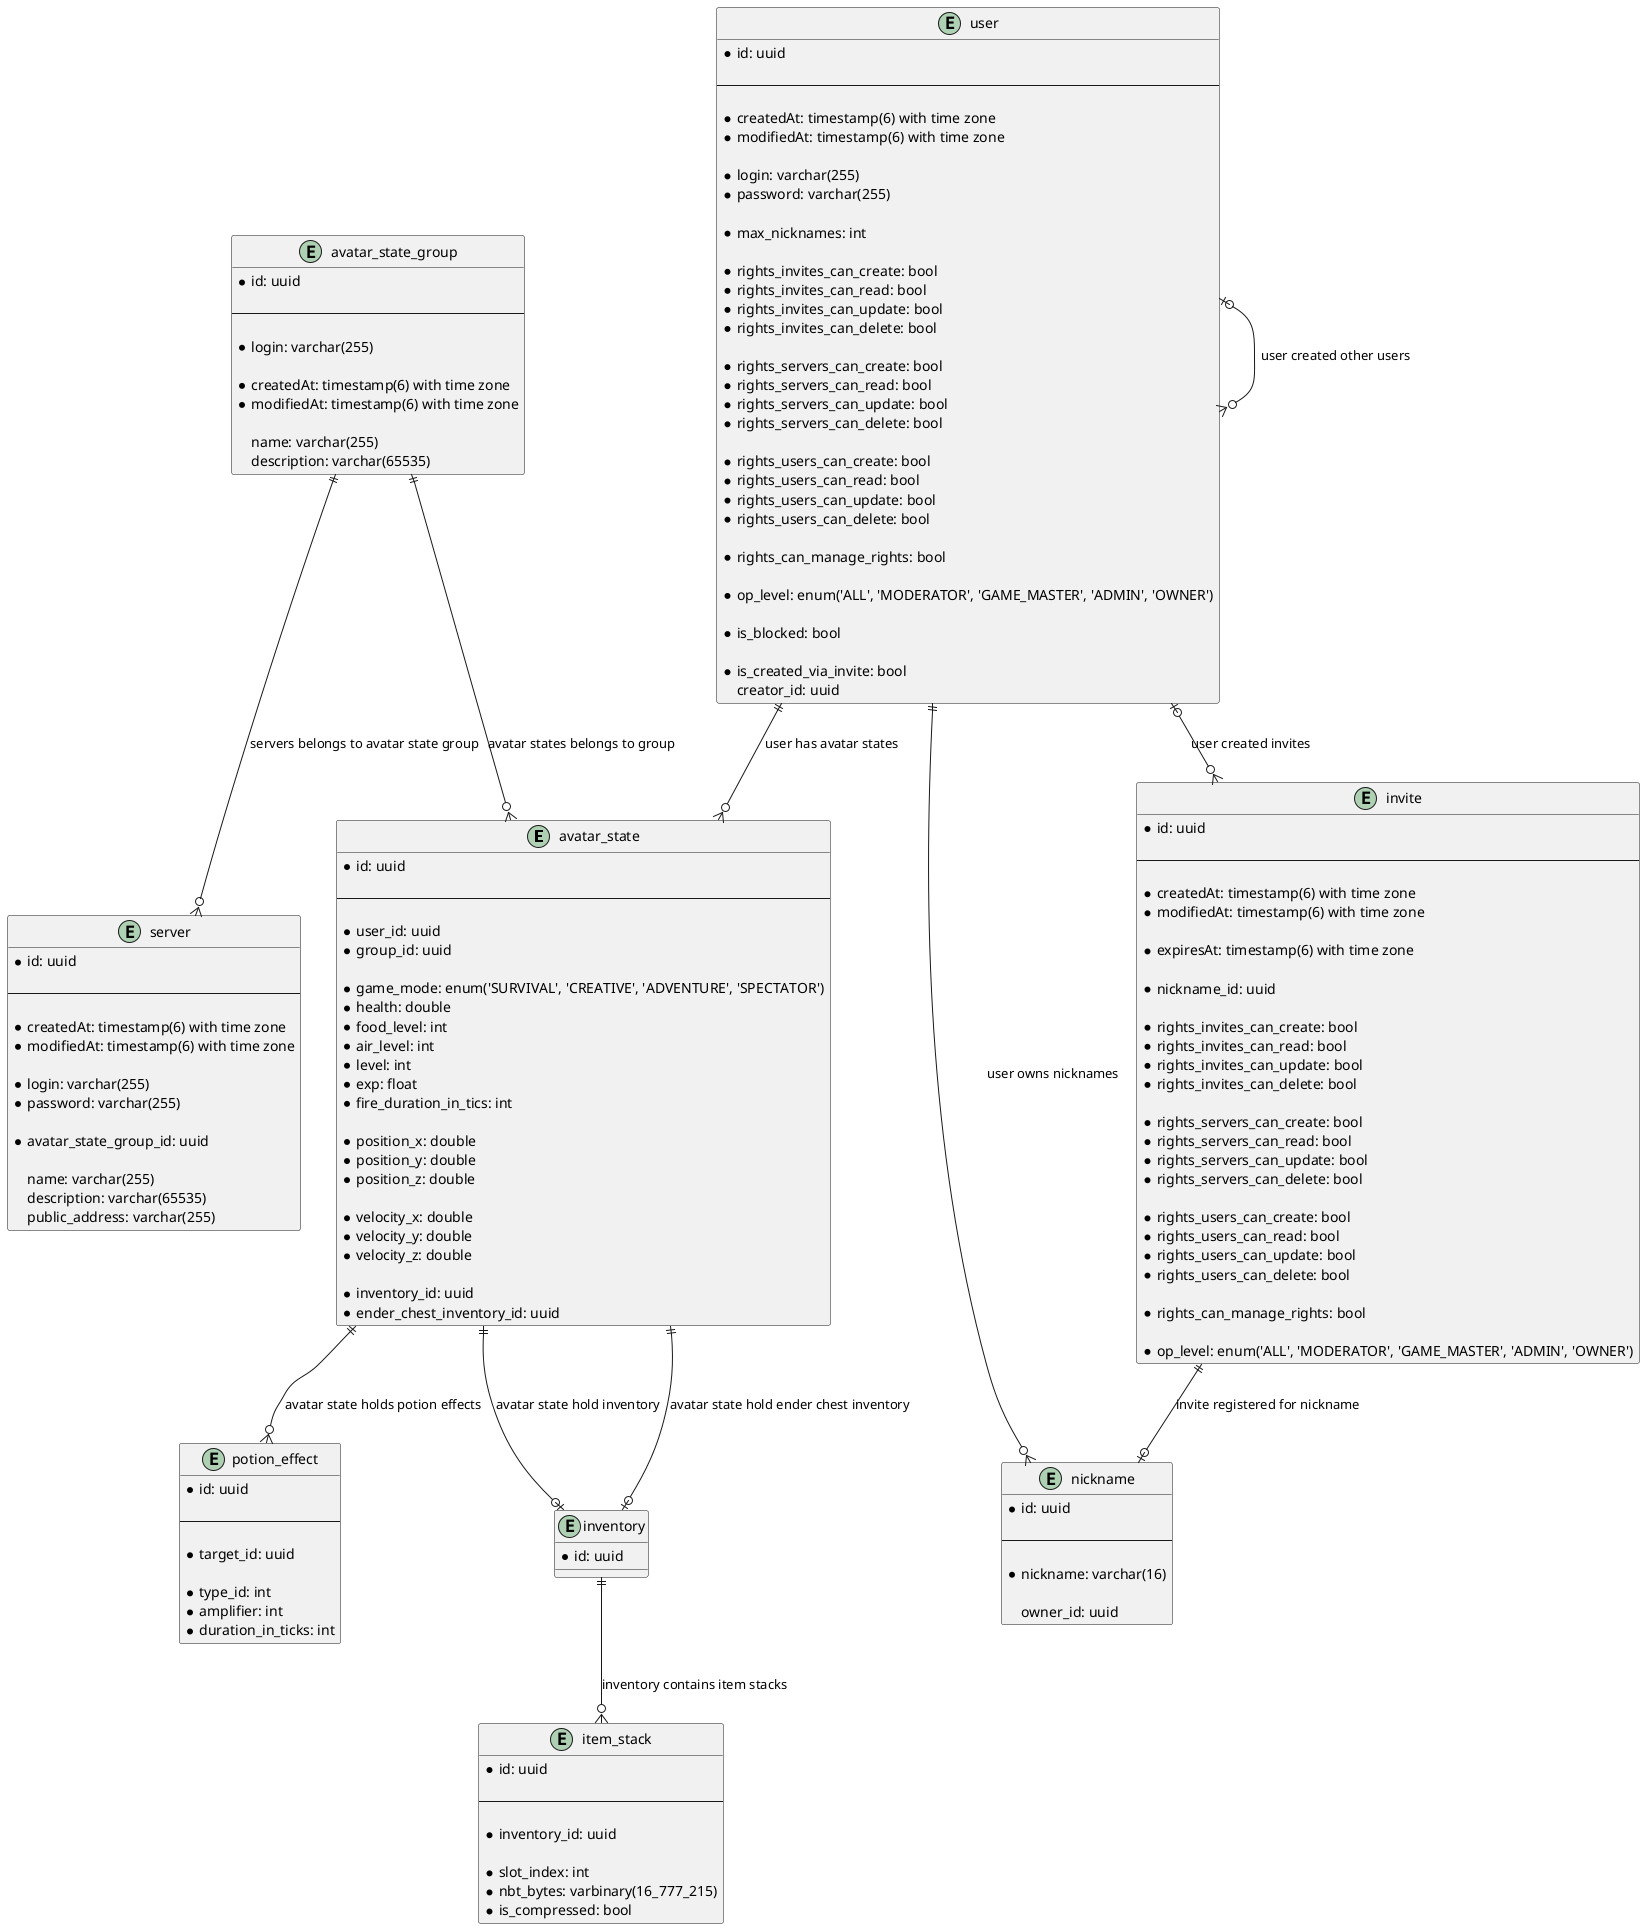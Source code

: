@startuml

entity avatar_state {
    * id: uuid

    --

    * user_id: uuid
    * group_id: uuid

    * game_mode: enum('SURVIVAL', 'CREATIVE', 'ADVENTURE', 'SPECTATOR')
    * health: double
    * food_level: int
    * air_level: int
    * level: int
    * exp: float
    * fire_duration_in_tics: int

    * position_x: double
    * position_y: double
    * position_z: double

    * velocity_x: double
    * velocity_y: double
    * velocity_z: double

    * inventory_id: uuid
    * ender_chest_inventory_id: uuid
}

entity avatar_state_group {
    * id: uuid

    --

    * login: varchar(255)

    * createdAt: timestamp(6) with time zone
    * modifiedAt: timestamp(6) with time zone

    name: varchar(255)
    description: varchar(65535)
}

entity inventory {
    * id: uuid
}

entity invite {
    * id: uuid

    --

    * createdAt: timestamp(6) with time zone
    * modifiedAt: timestamp(6) with time zone

    * expiresAt: timestamp(6) with time zone

    * nickname_id: uuid

    * rights_invites_can_create: bool
    * rights_invites_can_read: bool
    * rights_invites_can_update: bool
    * rights_invites_can_delete: bool

    * rights_servers_can_create: bool
    * rights_servers_can_read: bool
    * rights_servers_can_update: bool
    * rights_servers_can_delete: bool

    * rights_users_can_create: bool
    * rights_users_can_read: bool
    * rights_users_can_update: bool
    * rights_users_can_delete: bool

    * rights_can_manage_rights: bool

    * op_level: enum('ALL', 'MODERATOR', 'GAME_MASTER', 'ADMIN', 'OWNER')
}

entity item_stack {
    * id: uuid

    --

    * inventory_id: uuid

    * slot_index: int
    * nbt_bytes: varbinary(16_777_215)
    * is_compressed: bool
}

entity nickname {
    * id: uuid

    --

    * nickname: varchar(16)

    owner_id: uuid
}

entity potion_effect {
    * id: uuid

    --

    * target_id: uuid

    * type_id: int
    * amplifier: int
    * duration_in_ticks: int
}

entity server {
    * id: uuid

    --

    * createdAt: timestamp(6) with time zone
    * modifiedAt: timestamp(6) with time zone

    * login: varchar(255)
    * password: varchar(255)

    * avatar_state_group_id: uuid

    name: varchar(255)
    description: varchar(65535)
    public_address: varchar(255)
}

entity user {
    * id: uuid

    --

    * createdAt: timestamp(6) with time zone
    * modifiedAt: timestamp(6) with time zone

    * login: varchar(255)
    * password: varchar(255)

    * max_nicknames: int

    * rights_invites_can_create: bool
    * rights_invites_can_read: bool
    * rights_invites_can_update: bool
    * rights_invites_can_delete: bool

    * rights_servers_can_create: bool
    * rights_servers_can_read: bool
    * rights_servers_can_update: bool
    * rights_servers_can_delete: bool

    * rights_users_can_create: bool
    * rights_users_can_read: bool
    * rights_users_can_update: bool
    * rights_users_can_delete: bool

    * rights_can_manage_rights: bool

    * op_level: enum('ALL', 'MODERATOR', 'GAME_MASTER', 'ADMIN', 'OWNER')

    * is_blocked: bool

    * is_created_via_invite: bool
    creator_id: uuid
}

user |o--o{ user : user created other users
user ||--o{ nickname : user owns nicknames
user |o--o{ invite : user created invites
user ||--o{ avatar_state : user has avatar states

avatar_state_group ||--o{ avatar_state : avatar states belongs to group
avatar_state_group ||--o{ server : servers belongs to avatar state group

avatar_state ||--o{ potion_effect : avatar state holds potion effects
avatar_state ||--o| inventory : avatar state hold inventory
avatar_state ||--o| inventory : avatar state hold ender chest inventory

inventory ||--o{ item_stack : inventory contains item stacks

invite ||--o| nickname : invite registered for nickname

@enduml
